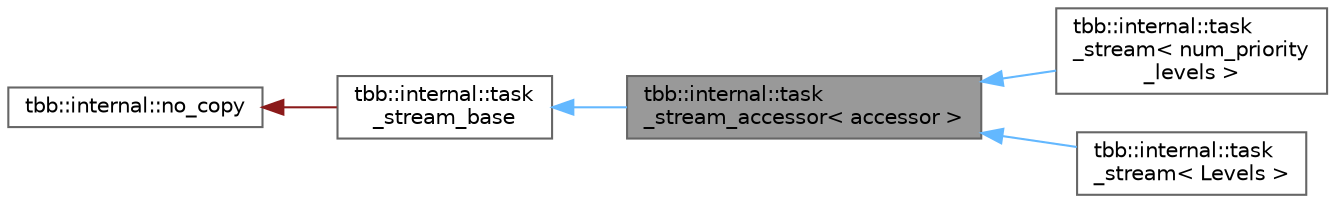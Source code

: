 digraph "tbb::internal::task_stream_accessor&lt; accessor &gt;"
{
 // LATEX_PDF_SIZE
  bgcolor="transparent";
  edge [fontname=Helvetica,fontsize=10,labelfontname=Helvetica,labelfontsize=10];
  node [fontname=Helvetica,fontsize=10,shape=box,height=0.2,width=0.4];
  rankdir="LR";
  Node1 [id="Node000001",label="tbb::internal::task\l_stream_accessor\< accessor \>",height=0.2,width=0.4,color="gray40", fillcolor="grey60", style="filled", fontcolor="black",tooltip=" "];
  Node2 -> Node1 [id="edge1_Node000001_Node000002",dir="back",color="steelblue1",style="solid",tooltip=" "];
  Node2 [id="Node000002",label="tbb::internal::task\l_stream_base",height=0.2,width=0.4,color="gray40", fillcolor="white", style="filled",URL="$classtbb_1_1internal_1_1task__stream__base.html",tooltip=" "];
  Node3 -> Node2 [id="edge2_Node000002_Node000003",dir="back",color="firebrick4",style="solid",tooltip=" "];
  Node3 [id="Node000003",label="tbb::internal::no_copy",height=0.2,width=0.4,color="gray40", fillcolor="white", style="filled",tooltip=" "];
  Node1 -> Node4 [id="edge3_Node000001_Node000004",dir="back",color="steelblue1",style="solid",tooltip=" "];
  Node4 [id="Node000004",label="tbb::internal::task\l_stream\< num_priority\l_levels \>",height=0.2,width=0.4,color="gray40", fillcolor="white", style="filled",URL="$classtbb_1_1internal_1_1task__stream.html",tooltip=" "];
  Node1 -> Node5 [id="edge4_Node000001_Node000005",dir="back",color="steelblue1",style="solid",tooltip=" "];
  Node5 [id="Node000005",label="tbb::internal::task\l_stream\< Levels \>",height=0.2,width=0.4,color="gray40", fillcolor="white", style="filled",URL="$classtbb_1_1internal_1_1task__stream.html",tooltip="The container for \"fairness-oriented\" aka \"enqueued\" tasks."];
}
